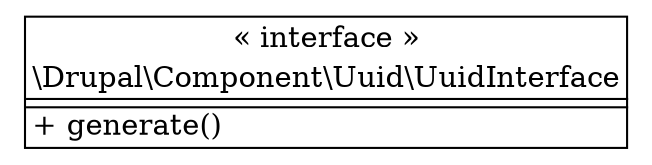 digraph "Class Diagram" {
  node [shape=plaintext]
  "\\Drupal\\Component\\Uuid\\UuidInterface" [
    label=<
<table border="1" cellpadding="2" cellspacing="0" cellborder="0">
<tr><td align="center">&laquo; interface &raquo;</td></tr>
<tr><td align="center" title="interface UuidInterface">\\Drupal\\Component\\Uuid\\UuidInterface</td></tr><hr />
<tr><td></td></tr>
<hr />
<tr><td align="left" title="public generate">+ generate()</td></tr>
</table>
  >
  ];
}